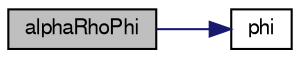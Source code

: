 digraph "alphaRhoPhi"
{
  bgcolor="transparent";
  edge [fontname="FreeSans",fontsize="10",labelfontname="FreeSans",labelfontsize="10"];
  node [fontname="FreeSans",fontsize="10",shape=record];
  rankdir="LR";
  Node164 [label="alphaRhoPhi",height=0.2,width=0.4,color="black", fillcolor="grey75", style="filled", fontcolor="black"];
  Node164 -> Node165 [color="midnightblue",fontsize="10",style="solid",fontname="FreeSans"];
  Node165 [label="phi",height=0.2,width=0.4,color="black",URL="$a31314.html#acc92e3df4edea382ecf752c53b88a7b3",tooltip="Return the volumetric flux field. "];
}
